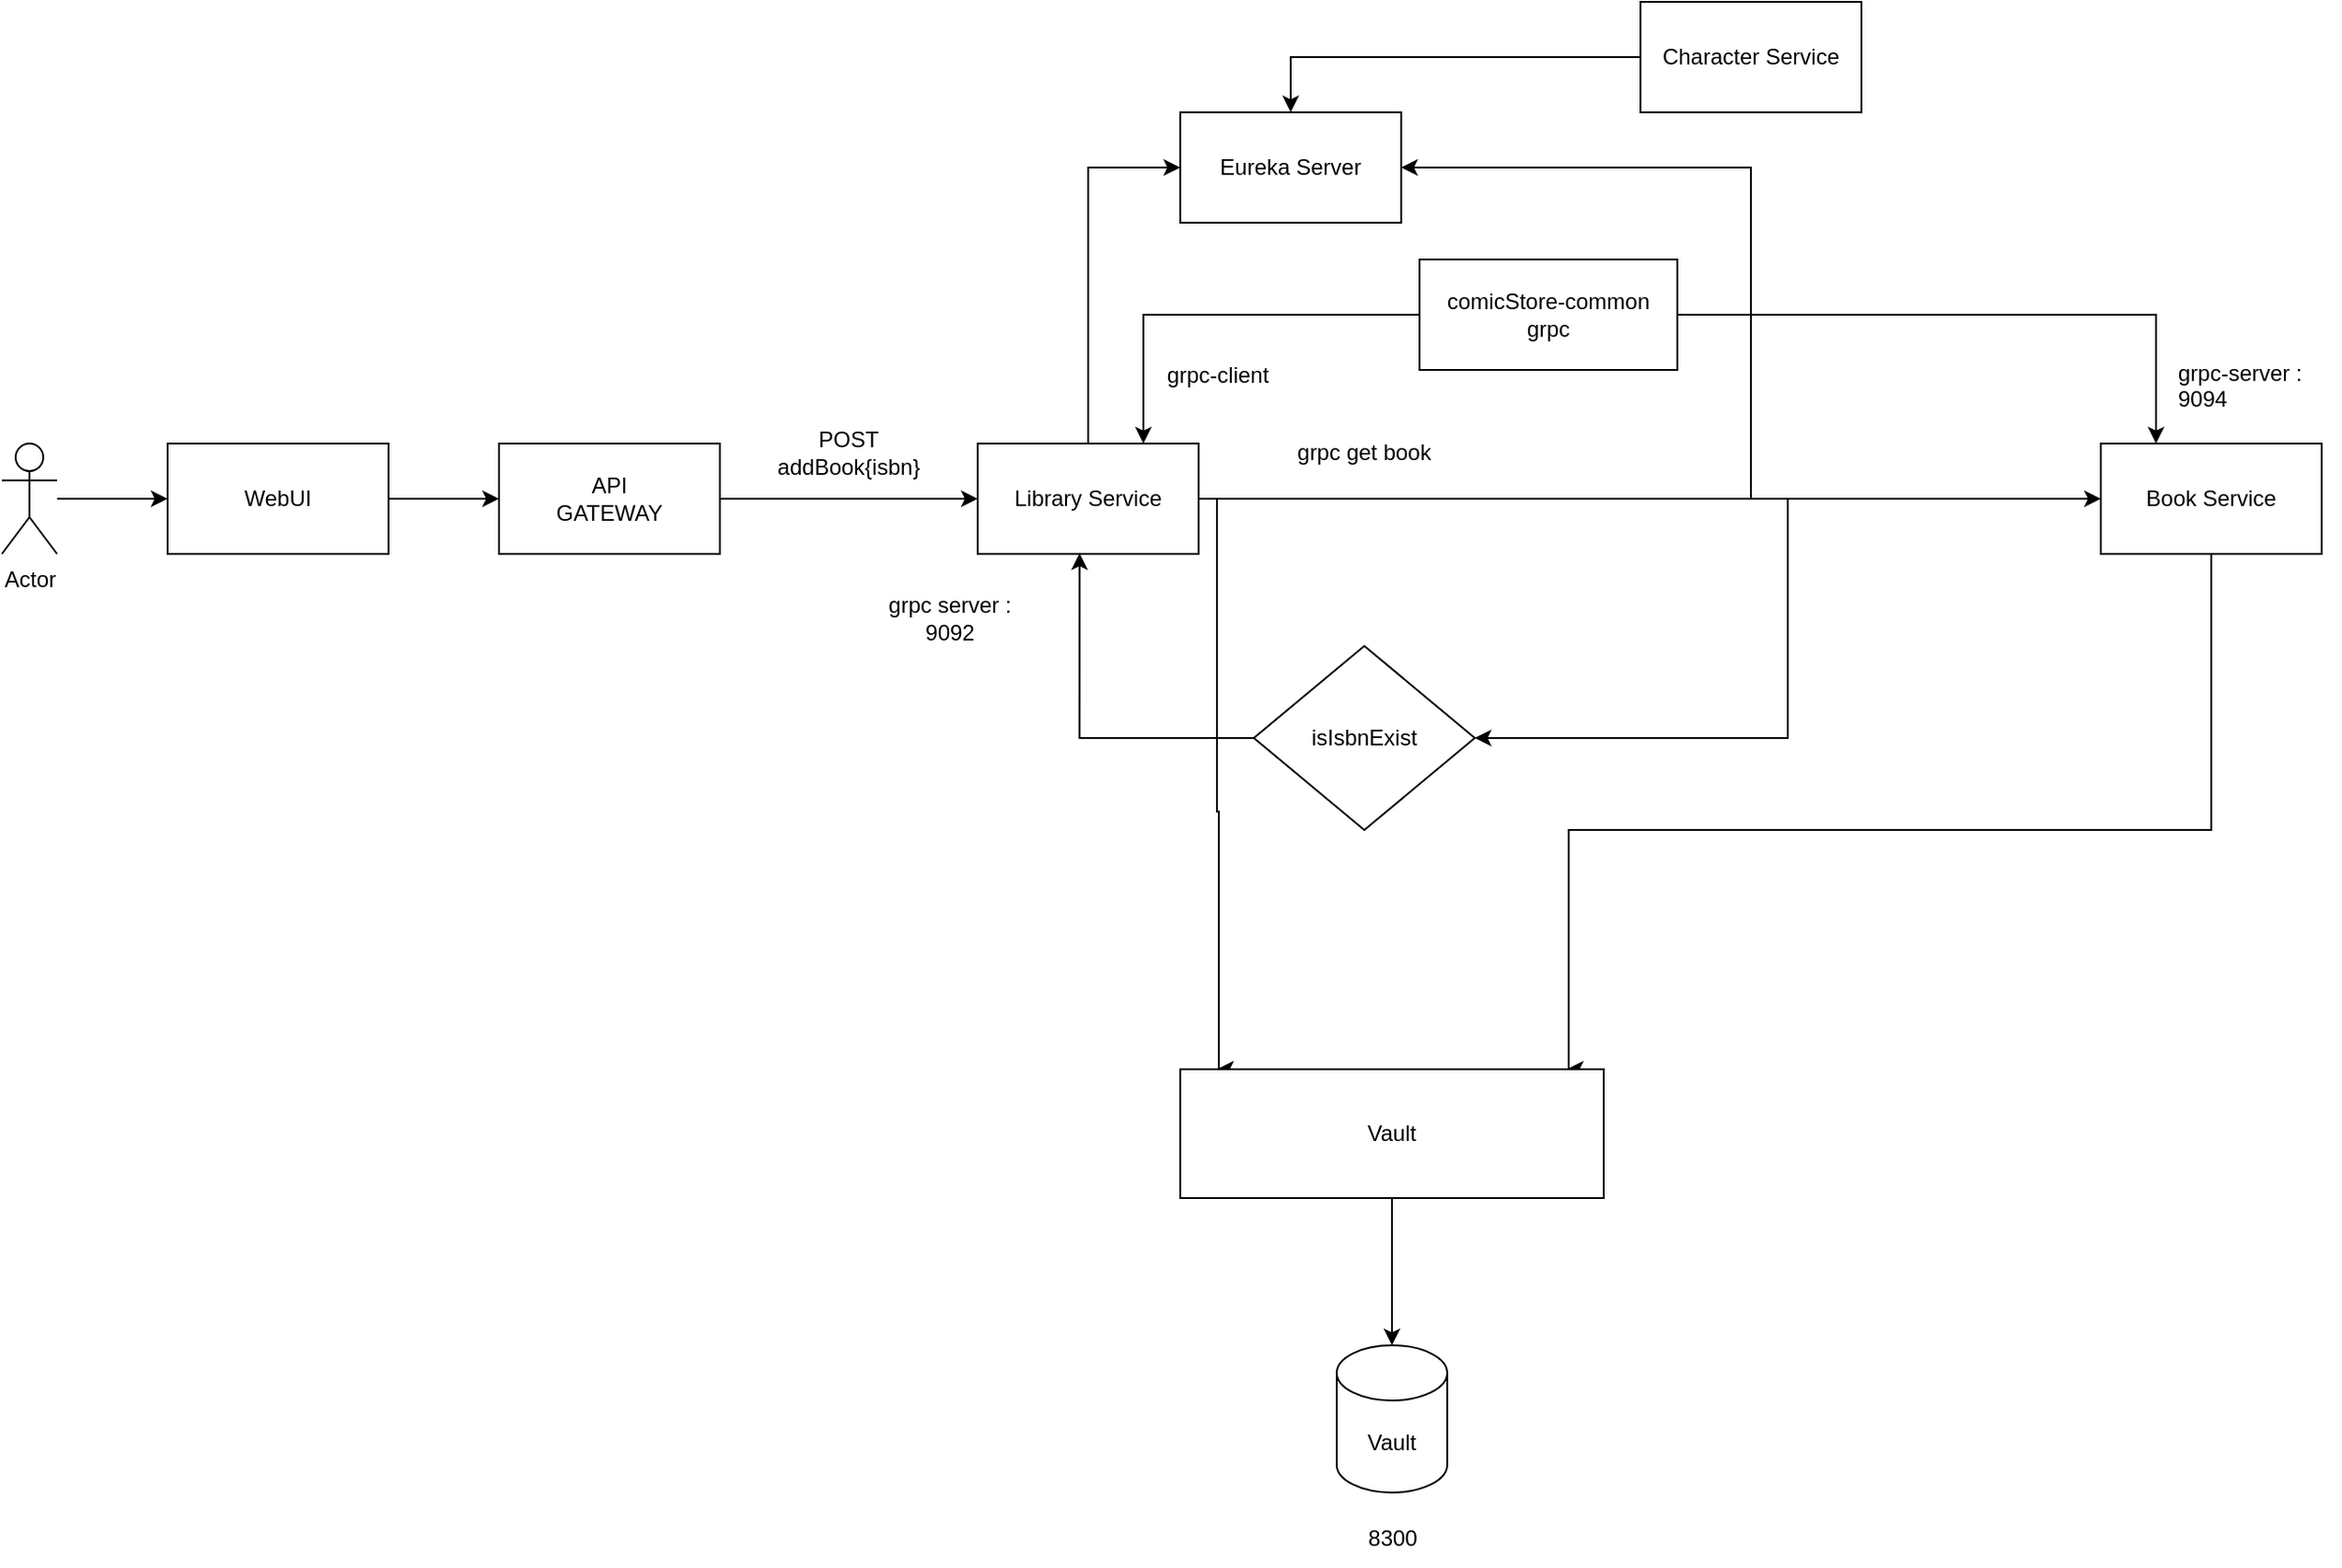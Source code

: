 <mxfile version="23.1.1" type="github">
  <diagram name="Page-1" id="TcFIy0w62VH1tyJodE0P">
    <mxGraphModel dx="2074" dy="1142" grid="1" gridSize="10" guides="1" tooltips="1" connect="1" arrows="1" fold="1" page="1" pageScale="1" pageWidth="1200" pageHeight="1920" math="0" shadow="0">
      <root>
        <mxCell id="0" />
        <mxCell id="1" parent="0" />
        <mxCell id="AR1j1zXhLlSsMnv-sgNP-3" style="edgeStyle=orthogonalEdgeStyle;rounded=0;orthogonalLoop=1;jettySize=auto;html=1;entryX=0;entryY=0.5;entryDx=0;entryDy=0;" parent="1" source="AR1j1zXhLlSsMnv-sgNP-1" target="AR1j1zXhLlSsMnv-sgNP-2" edge="1">
          <mxGeometry relative="1" as="geometry" />
        </mxCell>
        <mxCell id="AR1j1zXhLlSsMnv-sgNP-1" value="Actor" style="shape=umlActor;verticalLabelPosition=bottom;verticalAlign=top;html=1;outlineConnect=0;" parent="1" vertex="1">
          <mxGeometry x="60" y="410" width="30" height="60" as="geometry" />
        </mxCell>
        <mxCell id="AR1j1zXhLlSsMnv-sgNP-4" style="edgeStyle=orthogonalEdgeStyle;rounded=0;orthogonalLoop=1;jettySize=auto;html=1;" parent="1" source="AR1j1zXhLlSsMnv-sgNP-2" edge="1">
          <mxGeometry relative="1" as="geometry">
            <mxPoint x="330" y="440" as="targetPoint" />
          </mxGeometry>
        </mxCell>
        <mxCell id="AR1j1zXhLlSsMnv-sgNP-2" value="WebUI" style="rounded=0;whiteSpace=wrap;html=1;rotation=0;" parent="1" vertex="1">
          <mxGeometry x="150" y="410" width="120" height="60" as="geometry" />
        </mxCell>
        <mxCell id="AR1j1zXhLlSsMnv-sgNP-6" style="edgeStyle=orthogonalEdgeStyle;rounded=0;orthogonalLoop=1;jettySize=auto;html=1;entryX=0;entryY=0.5;entryDx=0;entryDy=0;" parent="1" source="AR1j1zXhLlSsMnv-sgNP-5" target="AR1j1zXhLlSsMnv-sgNP-7" edge="1">
          <mxGeometry relative="1" as="geometry">
            <mxPoint x="520" y="440" as="targetPoint" />
          </mxGeometry>
        </mxCell>
        <mxCell id="AR1j1zXhLlSsMnv-sgNP-5" value="&lt;div&gt;API&lt;/div&gt;&lt;div&gt;GATEWAY&lt;br&gt;&lt;/div&gt;" style="rounded=0;whiteSpace=wrap;html=1;rotation=0;" parent="1" vertex="1">
          <mxGeometry x="330" y="410" width="120" height="60" as="geometry" />
        </mxCell>
        <mxCell id="AR1j1zXhLlSsMnv-sgNP-11" style="edgeStyle=orthogonalEdgeStyle;rounded=0;orthogonalLoop=1;jettySize=auto;html=1;entryX=0;entryY=0.5;entryDx=0;entryDy=0;" parent="1" source="AR1j1zXhLlSsMnv-sgNP-7" target="AR1j1zXhLlSsMnv-sgNP-9" edge="1">
          <mxGeometry relative="1" as="geometry" />
        </mxCell>
        <mxCell id="AR1j1zXhLlSsMnv-sgNP-23" style="edgeStyle=orthogonalEdgeStyle;rounded=0;orthogonalLoop=1;jettySize=auto;html=1;entryX=0;entryY=0.5;entryDx=0;entryDy=0;" parent="1" source="AR1j1zXhLlSsMnv-sgNP-7" edge="1">
          <mxGeometry relative="1" as="geometry">
            <mxPoint x="720" y="750" as="targetPoint" />
            <Array as="points">
              <mxPoint x="720" y="440" />
              <mxPoint x="720" y="610" />
              <mxPoint x="721" y="610" />
            </Array>
          </mxGeometry>
        </mxCell>
        <mxCell id="v4_1ggE6Rs6rgcaZL0Sa-7" style="edgeStyle=orthogonalEdgeStyle;rounded=0;orthogonalLoop=1;jettySize=auto;html=1;" edge="1" parent="1" source="AR1j1zXhLlSsMnv-sgNP-7" target="AR1j1zXhLlSsMnv-sgNP-12">
          <mxGeometry relative="1" as="geometry" />
        </mxCell>
        <mxCell id="AR1j1zXhLlSsMnv-sgNP-7" value="Library Service" style="rounded=0;whiteSpace=wrap;html=1;rotation=0;" parent="1" vertex="1">
          <mxGeometry x="590" y="410" width="120" height="60" as="geometry" />
        </mxCell>
        <mxCell id="AR1j1zXhLlSsMnv-sgNP-8" value="&lt;div&gt;POST&lt;/div&gt;&lt;div&gt;addBook{isbn}&lt;br&gt;&lt;/div&gt;" style="text;html=1;strokeColor=none;fillColor=none;align=center;verticalAlign=middle;whiteSpace=wrap;rounded=0;" parent="1" vertex="1">
          <mxGeometry x="470" y="400" width="100" height="30" as="geometry" />
        </mxCell>
        <mxCell id="AR1j1zXhLlSsMnv-sgNP-9" value="Eureka Server" style="rounded=0;whiteSpace=wrap;html=1;" parent="1" vertex="1">
          <mxGeometry x="700" y="230" width="120" height="60" as="geometry" />
        </mxCell>
        <mxCell id="AR1j1zXhLlSsMnv-sgNP-13" style="edgeStyle=orthogonalEdgeStyle;rounded=0;orthogonalLoop=1;jettySize=auto;html=1;entryX=1;entryY=0.5;entryDx=0;entryDy=0;" parent="1" source="AR1j1zXhLlSsMnv-sgNP-12" target="AR1j1zXhLlSsMnv-sgNP-9" edge="1">
          <mxGeometry relative="1" as="geometry" />
        </mxCell>
        <mxCell id="AR1j1zXhLlSsMnv-sgNP-19" style="edgeStyle=orthogonalEdgeStyle;rounded=0;orthogonalLoop=1;jettySize=auto;html=1;entryX=1;entryY=0.5;entryDx=0;entryDy=0;" parent="1" source="AR1j1zXhLlSsMnv-sgNP-12" target="AR1j1zXhLlSsMnv-sgNP-18" edge="1">
          <mxGeometry relative="1" as="geometry" />
        </mxCell>
        <mxCell id="AR1j1zXhLlSsMnv-sgNP-22" style="edgeStyle=orthogonalEdgeStyle;rounded=0;orthogonalLoop=1;jettySize=auto;html=1;entryX=1;entryY=0.5;entryDx=0;entryDy=0;" parent="1" source="AR1j1zXhLlSsMnv-sgNP-12" edge="1">
          <mxGeometry relative="1" as="geometry">
            <mxPoint x="910" y="750" as="targetPoint" />
            <Array as="points">
              <mxPoint x="1260" y="620" />
              <mxPoint x="911" y="620" />
            </Array>
          </mxGeometry>
        </mxCell>
        <mxCell id="AR1j1zXhLlSsMnv-sgNP-12" value="Book Service" style="rounded=0;whiteSpace=wrap;html=1;rotation=0;" parent="1" vertex="1">
          <mxGeometry x="1200" y="410" width="120" height="60" as="geometry" />
        </mxCell>
        <mxCell id="AR1j1zXhLlSsMnv-sgNP-15" value="grpc get book" style="text;html=1;strokeColor=none;fillColor=none;align=center;verticalAlign=middle;whiteSpace=wrap;rounded=0;" parent="1" vertex="1">
          <mxGeometry x="735" y="400" width="130" height="30" as="geometry" />
        </mxCell>
        <mxCell id="AR1j1zXhLlSsMnv-sgNP-17" style="edgeStyle=orthogonalEdgeStyle;rounded=0;orthogonalLoop=1;jettySize=auto;html=1;entryX=0.5;entryY=0;entryDx=0;entryDy=0;" parent="1" source="AR1j1zXhLlSsMnv-sgNP-16" target="AR1j1zXhLlSsMnv-sgNP-9" edge="1">
          <mxGeometry relative="1" as="geometry" />
        </mxCell>
        <mxCell id="AR1j1zXhLlSsMnv-sgNP-16" value="Character Service" style="rounded=0;whiteSpace=wrap;html=1;" parent="1" vertex="1">
          <mxGeometry x="950" y="170" width="120" height="60" as="geometry" />
        </mxCell>
        <mxCell id="AR1j1zXhLlSsMnv-sgNP-18" value="isIsbnExist" style="rhombus;whiteSpace=wrap;html=1;" parent="1" vertex="1">
          <mxGeometry x="740" y="520" width="120" height="100" as="geometry" />
        </mxCell>
        <mxCell id="AR1j1zXhLlSsMnv-sgNP-20" style="edgeStyle=orthogonalEdgeStyle;rounded=0;orthogonalLoop=1;jettySize=auto;html=1;entryX=0.461;entryY=0.994;entryDx=0;entryDy=0;entryPerimeter=0;" parent="1" source="AR1j1zXhLlSsMnv-sgNP-18" target="AR1j1zXhLlSsMnv-sgNP-7" edge="1">
          <mxGeometry relative="1" as="geometry" />
        </mxCell>
        <mxCell id="AR1j1zXhLlSsMnv-sgNP-24" value="Vault" style="shape=cylinder3;whiteSpace=wrap;html=1;boundedLbl=1;backgroundOutline=1;size=15;" parent="1" vertex="1">
          <mxGeometry x="785" y="900" width="60" height="80" as="geometry" />
        </mxCell>
        <mxCell id="Uvmm8bWfbn26TandfGrT-1" value="8300" style="text;html=1;align=center;verticalAlign=middle;resizable=0;points=[];autosize=1;strokeColor=none;fillColor=none;" parent="1" vertex="1">
          <mxGeometry x="790" y="990" width="50" height="30" as="geometry" />
        </mxCell>
        <mxCell id="Uvmm8bWfbn26TandfGrT-2" value="Vault" style="rounded=0;whiteSpace=wrap;html=1;" parent="1" vertex="1">
          <mxGeometry x="700" y="750" width="230" height="70" as="geometry" />
        </mxCell>
        <mxCell id="Uvmm8bWfbn26TandfGrT-3" style="edgeStyle=orthogonalEdgeStyle;rounded=0;orthogonalLoop=1;jettySize=auto;html=1;entryX=0.5;entryY=0;entryDx=0;entryDy=0;entryPerimeter=0;" parent="1" source="Uvmm8bWfbn26TandfGrT-2" target="AR1j1zXhLlSsMnv-sgNP-24" edge="1">
          <mxGeometry relative="1" as="geometry" />
        </mxCell>
        <mxCell id="v4_1ggE6Rs6rgcaZL0Sa-3" style="edgeStyle=orthogonalEdgeStyle;rounded=0;orthogonalLoop=1;jettySize=auto;html=1;entryX=0.75;entryY=0;entryDx=0;entryDy=0;" edge="1" parent="1" source="v4_1ggE6Rs6rgcaZL0Sa-2" target="AR1j1zXhLlSsMnv-sgNP-7">
          <mxGeometry relative="1" as="geometry" />
        </mxCell>
        <mxCell id="v4_1ggE6Rs6rgcaZL0Sa-4" style="edgeStyle=orthogonalEdgeStyle;rounded=0;orthogonalLoop=1;jettySize=auto;html=1;entryX=0.25;entryY=0;entryDx=0;entryDy=0;" edge="1" parent="1" source="v4_1ggE6Rs6rgcaZL0Sa-2" target="AR1j1zXhLlSsMnv-sgNP-12">
          <mxGeometry relative="1" as="geometry" />
        </mxCell>
        <mxCell id="v4_1ggE6Rs6rgcaZL0Sa-2" value="&lt;div&gt;comicStore-common&lt;/div&gt;&lt;div&gt;grpc&lt;br&gt;&lt;/div&gt;" style="rounded=0;whiteSpace=wrap;html=1;" vertex="1" parent="1">
          <mxGeometry x="830" y="310" width="140" height="60" as="geometry" />
        </mxCell>
        <mxCell id="v4_1ggE6Rs6rgcaZL0Sa-5" value="grpc-client" style="text;html=1;align=center;verticalAlign=middle;resizable=0;points=[];autosize=1;strokeColor=none;fillColor=none;" vertex="1" parent="1">
          <mxGeometry x="680" y="358" width="80" height="30" as="geometry" />
        </mxCell>
        <mxCell id="v4_1ggE6Rs6rgcaZL0Sa-6" value="grpc-server : 9094" style="text;whiteSpace=wrap;html=1;" vertex="1" parent="1">
          <mxGeometry x="1240" y="358" width="90" height="40" as="geometry" />
        </mxCell>
        <mxCell id="v4_1ggE6Rs6rgcaZL0Sa-8" value="grpc server : 9092" style="text;html=1;strokeColor=none;fillColor=none;align=center;verticalAlign=middle;whiteSpace=wrap;rounded=0;" vertex="1" parent="1">
          <mxGeometry x="530" y="480" width="90" height="50" as="geometry" />
        </mxCell>
        <mxCell id="v4_1ggE6Rs6rgcaZL0Sa-9" value="&lt;div&gt;&lt;br&gt;&lt;/div&gt;&lt;div&gt;&lt;br&gt;&lt;/div&gt;" style="text;html=1;strokeColor=none;fillColor=none;align=center;verticalAlign=middle;whiteSpace=wrap;rounded=0;" vertex="1" parent="1">
          <mxGeometry x="1030" y="290" width="90" height="50" as="geometry" />
        </mxCell>
      </root>
    </mxGraphModel>
  </diagram>
</mxfile>
